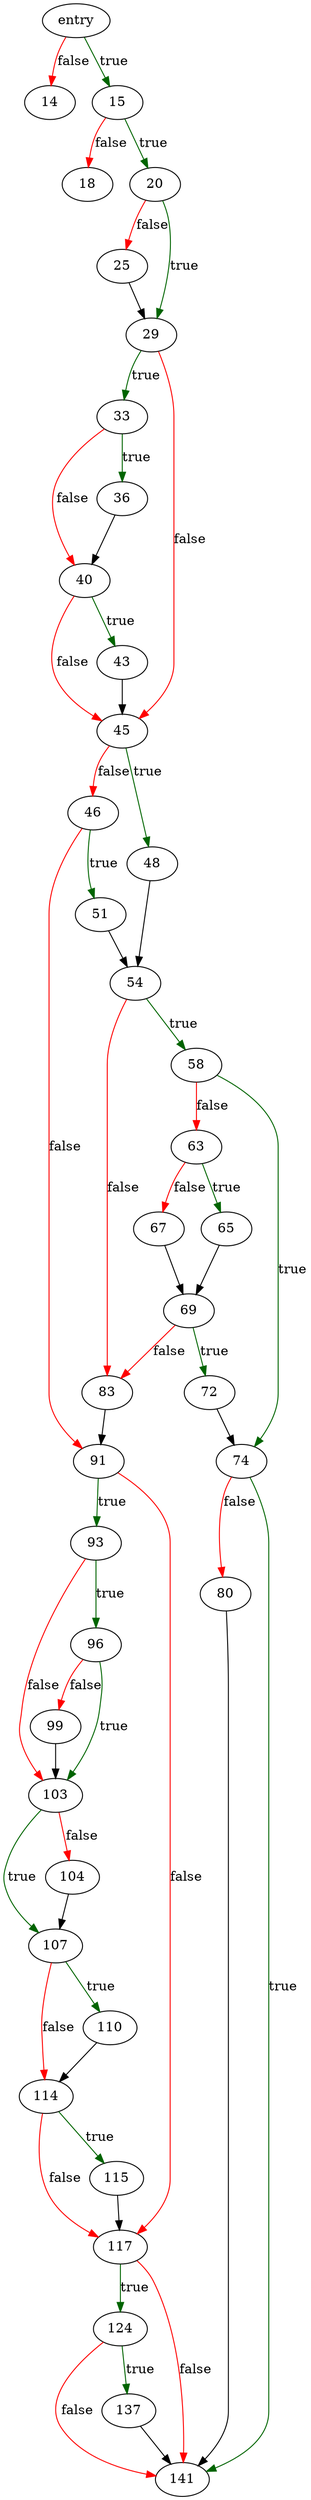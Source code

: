 digraph "main" {
	// Node definitions.
	2 [label=entry];
	14;
	15;
	18;
	20;
	25;
	29;
	33;
	36;
	40;
	43;
	45;
	46;
	48;
	51;
	54;
	58;
	63;
	65;
	67;
	69;
	72;
	74;
	80;
	83;
	91;
	93;
	96;
	99;
	103;
	104;
	107;
	110;
	114;
	115;
	117;
	124;
	137;
	141;

	// Edge definitions.
	2 -> 14 [
		color=red
		label=false
	];
	2 -> 15 [
		color=darkgreen
		label=true
	];
	15 -> 18 [
		color=red
		label=false
	];
	15 -> 20 [
		color=darkgreen
		label=true
	];
	20 -> 25 [
		color=red
		label=false
	];
	20 -> 29 [
		color=darkgreen
		label=true
	];
	25 -> 29;
	29 -> 33 [
		color=darkgreen
		label=true
	];
	29 -> 45 [
		color=red
		label=false
	];
	33 -> 36 [
		color=darkgreen
		label=true
	];
	33 -> 40 [
		color=red
		label=false
	];
	36 -> 40;
	40 -> 43 [
		color=darkgreen
		label=true
	];
	40 -> 45 [
		color=red
		label=false
	];
	43 -> 45;
	45 -> 46 [
		color=red
		label=false
	];
	45 -> 48 [
		color=darkgreen
		label=true
	];
	46 -> 51 [
		color=darkgreen
		label=true
	];
	46 -> 91 [
		color=red
		label=false
	];
	48 -> 54;
	51 -> 54;
	54 -> 58 [
		color=darkgreen
		label=true
	];
	54 -> 83 [
		color=red
		label=false
	];
	58 -> 63 [
		color=red
		label=false
	];
	58 -> 74 [
		color=darkgreen
		label=true
	];
	63 -> 65 [
		color=darkgreen
		label=true
	];
	63 -> 67 [
		color=red
		label=false
	];
	65 -> 69;
	67 -> 69;
	69 -> 72 [
		color=darkgreen
		label=true
	];
	69 -> 83 [
		color=red
		label=false
	];
	72 -> 74;
	74 -> 80 [
		color=red
		label=false
	];
	74 -> 141 [
		color=darkgreen
		label=true
	];
	80 -> 141;
	83 -> 91;
	91 -> 93 [
		color=darkgreen
		label=true
	];
	91 -> 117 [
		color=red
		label=false
	];
	93 -> 96 [
		color=darkgreen
		label=true
	];
	93 -> 103 [
		color=red
		label=false
	];
	96 -> 99 [
		color=red
		label=false
	];
	96 -> 103 [
		color=darkgreen
		label=true
	];
	99 -> 103;
	103 -> 104 [
		color=red
		label=false
	];
	103 -> 107 [
		color=darkgreen
		label=true
	];
	104 -> 107;
	107 -> 110 [
		color=darkgreen
		label=true
	];
	107 -> 114 [
		color=red
		label=false
	];
	110 -> 114;
	114 -> 115 [
		color=darkgreen
		label=true
	];
	114 -> 117 [
		color=red
		label=false
	];
	115 -> 117;
	117 -> 124 [
		color=darkgreen
		label=true
	];
	117 -> 141 [
		color=red
		label=false
	];
	124 -> 137 [
		color=darkgreen
		label=true
	];
	124 -> 141 [
		color=red
		label=false
	];
	137 -> 141;
}